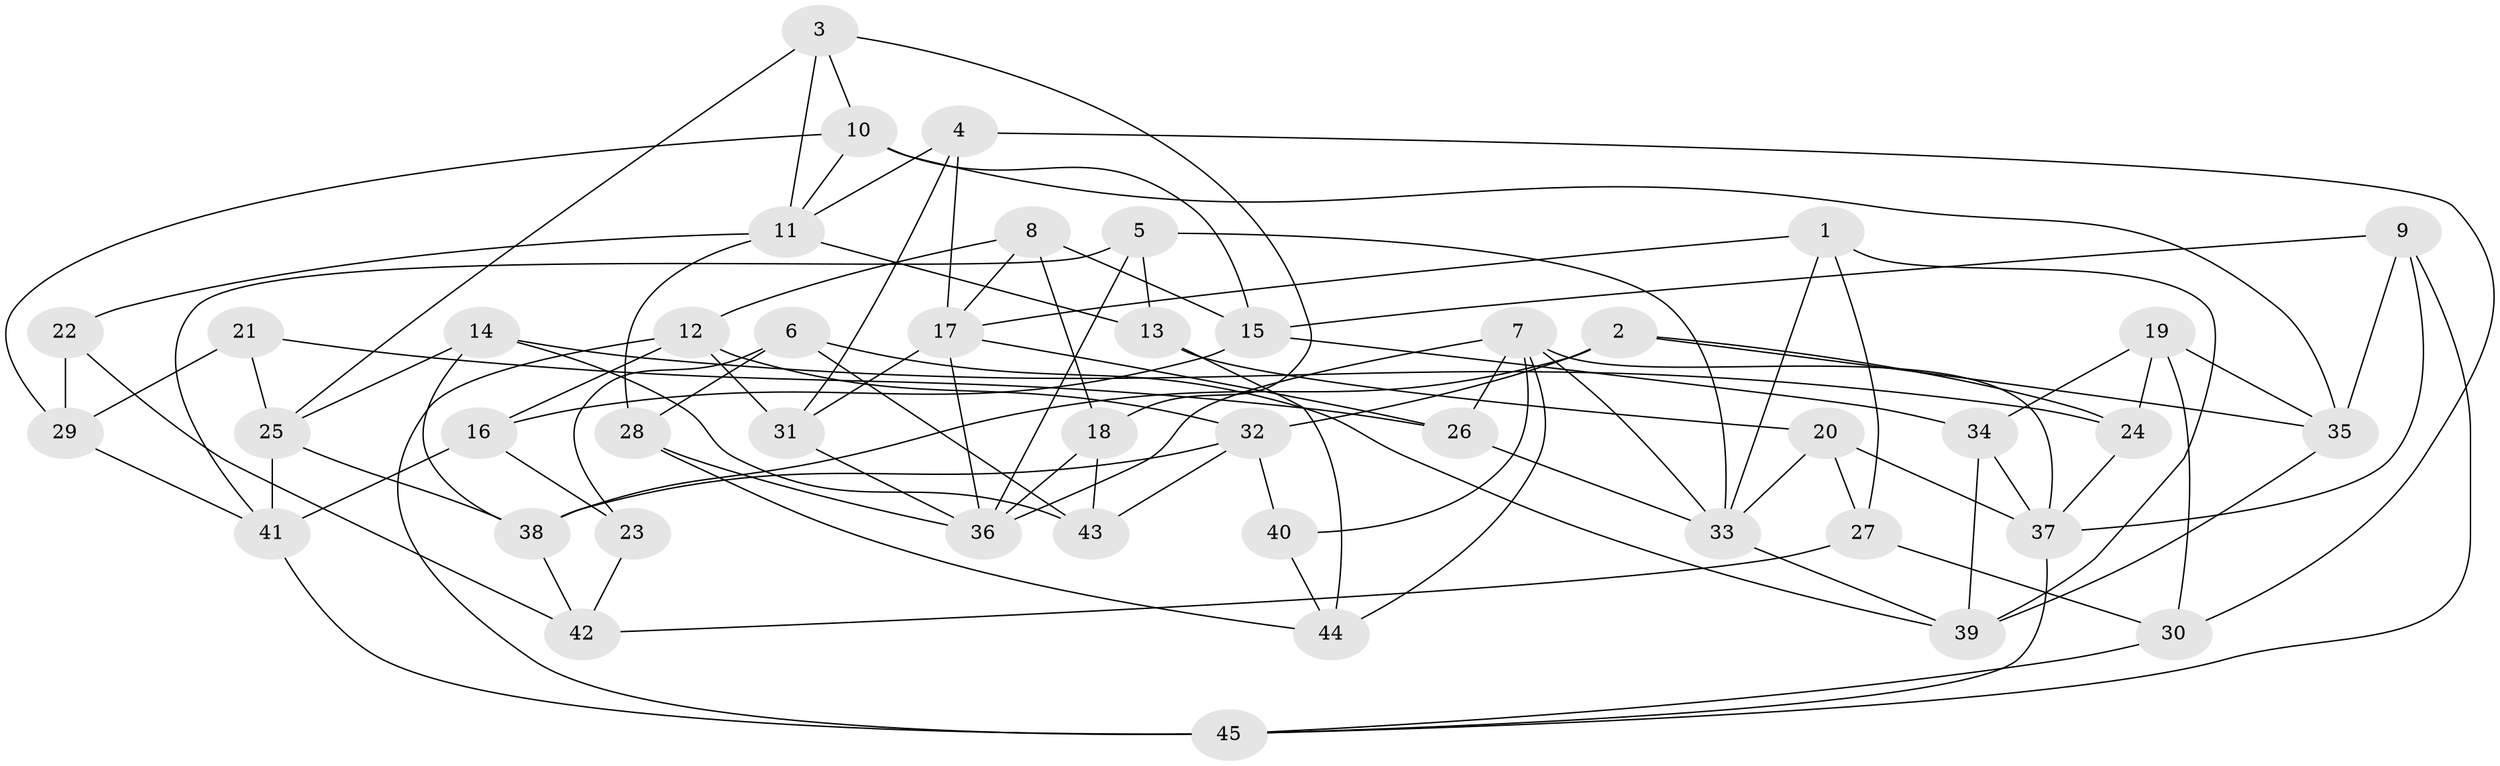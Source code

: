 // original degree distribution, {4: 1.0}
// Generated by graph-tools (version 1.1) at 2025/38/03/04/25 23:38:04]
// undirected, 45 vertices, 99 edges
graph export_dot {
  node [color=gray90,style=filled];
  1;
  2;
  3;
  4;
  5;
  6;
  7;
  8;
  9;
  10;
  11;
  12;
  13;
  14;
  15;
  16;
  17;
  18;
  19;
  20;
  21;
  22;
  23;
  24;
  25;
  26;
  27;
  28;
  29;
  30;
  31;
  32;
  33;
  34;
  35;
  36;
  37;
  38;
  39;
  40;
  41;
  42;
  43;
  44;
  45;
  1 -- 17 [weight=1.0];
  1 -- 27 [weight=1.0];
  1 -- 33 [weight=1.0];
  1 -- 39 [weight=1.0];
  2 -- 24 [weight=1.0];
  2 -- 32 [weight=1.0];
  2 -- 35 [weight=1.0];
  2 -- 38 [weight=1.0];
  3 -- 10 [weight=1.0];
  3 -- 11 [weight=1.0];
  3 -- 18 [weight=1.0];
  3 -- 25 [weight=1.0];
  4 -- 11 [weight=1.0];
  4 -- 17 [weight=1.0];
  4 -- 30 [weight=1.0];
  4 -- 31 [weight=1.0];
  5 -- 13 [weight=1.0];
  5 -- 33 [weight=1.0];
  5 -- 36 [weight=1.0];
  5 -- 41 [weight=1.0];
  6 -- 23 [weight=1.0];
  6 -- 28 [weight=1.0];
  6 -- 39 [weight=1.0];
  6 -- 43 [weight=1.0];
  7 -- 26 [weight=1.0];
  7 -- 33 [weight=1.0];
  7 -- 36 [weight=1.0];
  7 -- 37 [weight=1.0];
  7 -- 40 [weight=1.0];
  7 -- 44 [weight=1.0];
  8 -- 12 [weight=1.0];
  8 -- 15 [weight=1.0];
  8 -- 17 [weight=1.0];
  8 -- 18 [weight=1.0];
  9 -- 15 [weight=1.0];
  9 -- 35 [weight=1.0];
  9 -- 37 [weight=1.0];
  9 -- 45 [weight=1.0];
  10 -- 11 [weight=1.0];
  10 -- 15 [weight=2.0];
  10 -- 29 [weight=1.0];
  10 -- 35 [weight=1.0];
  11 -- 13 [weight=1.0];
  11 -- 22 [weight=1.0];
  11 -- 28 [weight=1.0];
  12 -- 16 [weight=1.0];
  12 -- 31 [weight=1.0];
  12 -- 32 [weight=1.0];
  12 -- 45 [weight=2.0];
  13 -- 20 [weight=1.0];
  13 -- 44 [weight=1.0];
  14 -- 24 [weight=1.0];
  14 -- 25 [weight=1.0];
  14 -- 38 [weight=1.0];
  14 -- 43 [weight=1.0];
  15 -- 16 [weight=1.0];
  15 -- 34 [weight=1.0];
  16 -- 23 [weight=1.0];
  16 -- 41 [weight=1.0];
  17 -- 26 [weight=1.0];
  17 -- 31 [weight=1.0];
  17 -- 36 [weight=1.0];
  18 -- 36 [weight=1.0];
  18 -- 43 [weight=1.0];
  19 -- 24 [weight=1.0];
  19 -- 30 [weight=1.0];
  19 -- 34 [weight=1.0];
  19 -- 35 [weight=1.0];
  20 -- 27 [weight=1.0];
  20 -- 33 [weight=1.0];
  20 -- 37 [weight=1.0];
  21 -- 25 [weight=1.0];
  21 -- 26 [weight=1.0];
  21 -- 29 [weight=2.0];
  22 -- 29 [weight=2.0];
  22 -- 42 [weight=1.0];
  23 -- 42 [weight=2.0];
  24 -- 37 [weight=1.0];
  25 -- 38 [weight=1.0];
  25 -- 41 [weight=2.0];
  26 -- 33 [weight=1.0];
  27 -- 30 [weight=1.0];
  27 -- 42 [weight=1.0];
  28 -- 36 [weight=1.0];
  28 -- 44 [weight=1.0];
  29 -- 41 [weight=1.0];
  30 -- 45 [weight=1.0];
  31 -- 36 [weight=1.0];
  32 -- 38 [weight=1.0];
  32 -- 40 [weight=2.0];
  32 -- 43 [weight=1.0];
  33 -- 39 [weight=1.0];
  34 -- 37 [weight=1.0];
  34 -- 39 [weight=1.0];
  35 -- 39 [weight=2.0];
  37 -- 45 [weight=1.0];
  38 -- 42 [weight=2.0];
  40 -- 44 [weight=1.0];
  41 -- 45 [weight=1.0];
}
